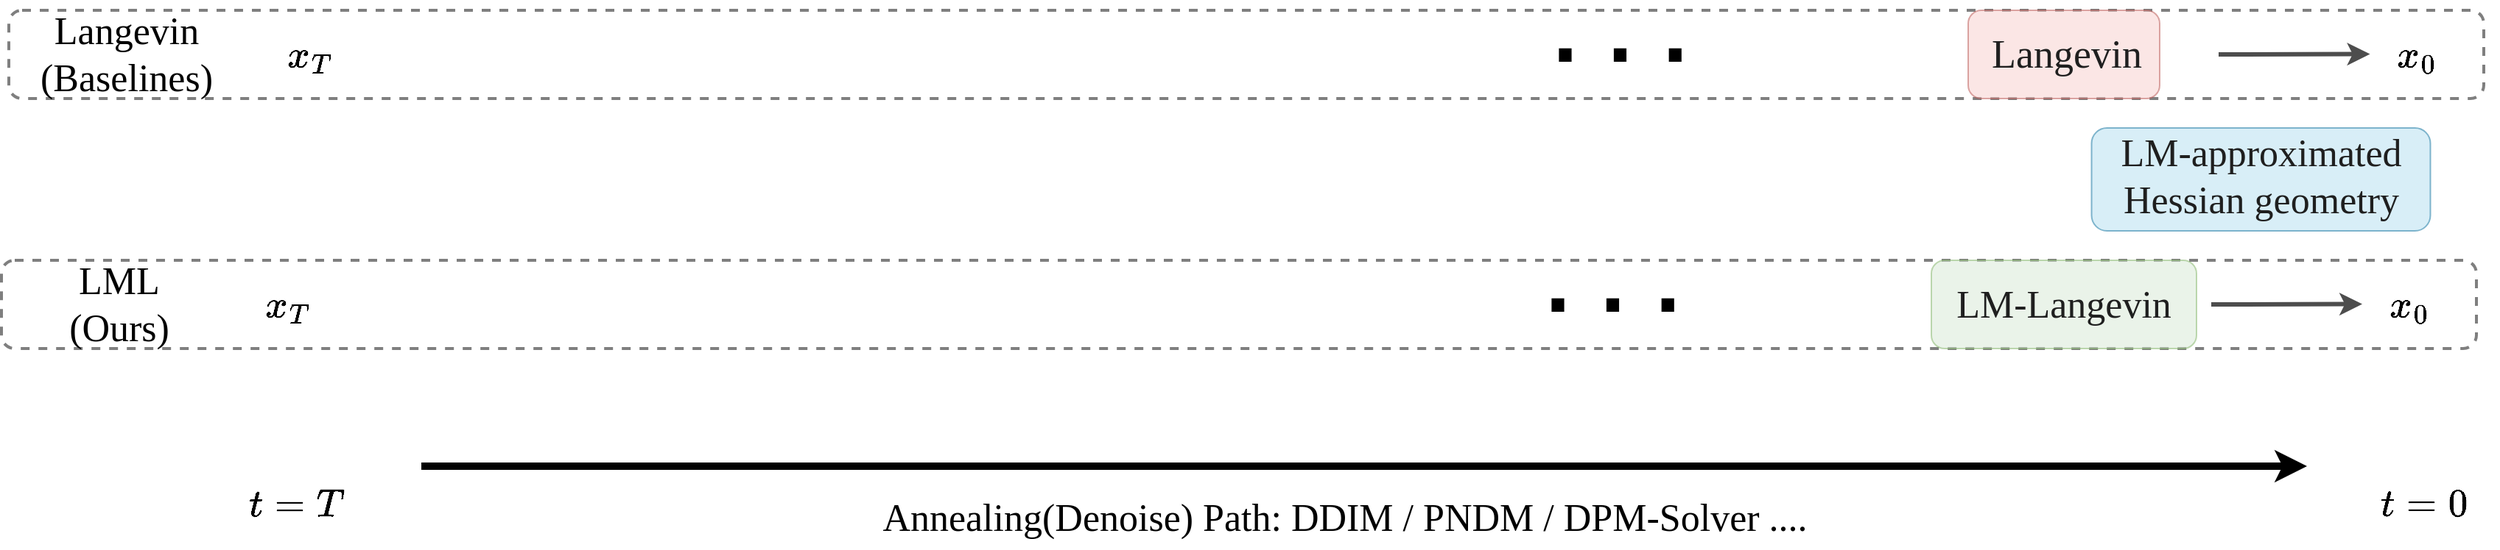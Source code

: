 <mxfile version="24.8.6">
  <diagram name="第 1 页" id="lS-i0Gt15iTJMl3-oWpZ">
    <mxGraphModel dx="3376" dy="1066" grid="1" gridSize="10" guides="1" tooltips="1" connect="1" arrows="1" fold="1" page="1" pageScale="1" pageWidth="1654" pageHeight="1169" math="1" shadow="0">
      <root>
        <mxCell id="0" />
        <mxCell id="1" parent="0" />
        <mxCell id="y4yGmVKCfS3PrLfLOZ-u-2" value="" style="rounded=1;whiteSpace=wrap;html=1;fillColor=none;strokeColor=#000000;opacity=50;dashed=1;strokeWidth=2;" parent="1" vertex="1">
          <mxGeometry x="-45" y="340" width="1680" height="60" as="geometry" />
        </mxCell>
        <mxCell id="y4yGmVKCfS3PrLfLOZ-u-14" value="" style="rounded=1;whiteSpace=wrap;html=1;fillColor=none;strokeColor=#000000;opacity=50;dashed=1;strokeWidth=2;" parent="1" vertex="1">
          <mxGeometry x="-40" y="170" width="1680" height="60" as="geometry" />
        </mxCell>
        <mxCell id="tqPr3qISnYxZAip9u7IL-3" value="" style="endArrow=classic;html=1;rounded=0;strokeWidth=5;" parent="1" edge="1">
          <mxGeometry width="50" height="50" relative="1" as="geometry">
            <mxPoint x="240" y="480" as="sourcePoint" />
            <mxPoint x="1520" y="480" as="targetPoint" />
          </mxGeometry>
        </mxCell>
        <mxCell id="tqPr3qISnYxZAip9u7IL-4" value="&lt;font style=&quot;font-size: 26px;&quot;&gt;$$t = T$$&lt;/font&gt;" style="text;html=1;align=center;verticalAlign=middle;whiteSpace=wrap;rounded=0;fontSize=26;fontFamily=Times New Roman;" parent="1" vertex="1">
          <mxGeometry x="90" y="490" width="130" height="30" as="geometry" />
        </mxCell>
        <mxCell id="tqPr3qISnYxZAip9u7IL-5" value="&lt;font style=&quot;font-size: 26px;&quot;&gt;$$t = 0$$&lt;/font&gt;" style="text;html=1;align=center;verticalAlign=middle;whiteSpace=wrap;rounded=0;fontSize=26;fontFamily=Times New Roman;" parent="1" vertex="1">
          <mxGeometry x="1570" y="490" width="60" height="30" as="geometry" />
        </mxCell>
        <mxCell id="tqPr3qISnYxZAip9u7IL-6" value="&lt;font style=&quot;font-size: 26px;&quot;&gt;Annealing(Denoise) Path: DDIM / PNDM / DPM-Solver ....&lt;/font&gt;" style="text;html=1;align=center;verticalAlign=middle;whiteSpace=wrap;rounded=0;fontSize=26;fontFamily=Times New Roman;" parent="1" vertex="1">
          <mxGeometry x="367" y="500" width="1000" height="30" as="geometry" />
        </mxCell>
        <mxCell id="tqPr3qISnYxZAip9u7IL-58" value="&lt;font style=&quot;font-size: 26px;&quot;&gt;$$x_T$$&lt;/font&gt;" style="text;html=1;align=center;verticalAlign=middle;whiteSpace=wrap;rounded=0;fontSize=26;fontFamily=Times New Roman;" parent="1" vertex="1">
          <mxGeometry x="85" y="355" width="130" height="30" as="geometry" />
        </mxCell>
        <mxCell id="y4yGmVKCfS3PrLfLOZ-u-1" value="&lt;font style=&quot;font-size: 26px;&quot;&gt;$$x_T$$&lt;/font&gt;" style="text;html=1;align=center;verticalAlign=middle;whiteSpace=wrap;rounded=0;fontSize=26;fontFamily=Times New Roman;" parent="1" vertex="1">
          <mxGeometry x="100" y="184.99" width="130" height="30" as="geometry" />
        </mxCell>
        <mxCell id="y4yGmVKCfS3PrLfLOZ-u-5" style="edgeStyle=orthogonalEdgeStyle;rounded=0;orthogonalLoop=1;jettySize=auto;html=1;exitX=0.5;exitY=1;exitDx=0;exitDy=0;" parent="1" source="tqPr3qISnYxZAip9u7IL-58" target="tqPr3qISnYxZAip9u7IL-58" edge="1">
          <mxGeometry relative="1" as="geometry" />
        </mxCell>
        <mxCell id="y4yGmVKCfS3PrLfLOZ-u-8" value="&lt;font size=&quot;1&quot; style=&quot;&quot;&gt;&lt;b style=&quot;font-size: 61px;&quot;&gt;&amp;nbsp;· · ·&lt;/b&gt;&lt;/font&gt;" style="text;html=1;align=center;verticalAlign=middle;whiteSpace=wrap;rounded=0;" parent="1" vertex="1">
          <mxGeometry x="972" y="340" width="140" height="60" as="geometry" />
        </mxCell>
        <mxCell id="y4yGmVKCfS3PrLfLOZ-u-9" value="" style="endArrow=classic;html=1;rounded=0;strokeWidth=3;strokeColor=#4D4D4D;" parent="1" edge="1">
          <mxGeometry width="50" height="50" relative="1" as="geometry">
            <mxPoint x="1455" y="370" as="sourcePoint" />
            <mxPoint x="1557.5" y="369.78" as="targetPoint" />
          </mxGeometry>
        </mxCell>
        <mxCell id="y4yGmVKCfS3PrLfLOZ-u-10" value="&lt;font style=&quot;font-size: 26px;&quot;&gt;$$x_0$$&lt;/font&gt;" style="text;html=1;align=center;verticalAlign=middle;whiteSpace=wrap;rounded=0;fontSize=26;fontFamily=Times New Roman;" parent="1" vertex="1">
          <mxGeometry x="1535" y="355" width="110" height="30" as="geometry" />
        </mxCell>
        <mxCell id="y4yGmVKCfS3PrLfLOZ-u-15" value="&lt;div style=&quot;font-size: 26px;&quot;&gt;&lt;font style=&quot;font-size: 26px;&quot;&gt;LML&lt;/font&gt;&lt;/div&gt;&lt;font style=&quot;font-size: 26px;&quot;&gt;(Ours)&lt;/font&gt;" style="text;html=1;align=center;verticalAlign=middle;whiteSpace=wrap;rounded=0;fontSize=26;fontFamily=Times New Roman;" parent="1" vertex="1">
          <mxGeometry x="-15" y="355" width="100" height="30" as="geometry" />
        </mxCell>
        <mxCell id="ADp_13OqhtLV6-jOQkto-5" value="&lt;font size=&quot;1&quot; style=&quot;&quot;&gt;&lt;b style=&quot;font-size: 61px;&quot;&gt;&amp;nbsp;· · ·&lt;/b&gt;&lt;/font&gt;" style="text;html=1;align=center;verticalAlign=middle;whiteSpace=wrap;rounded=0;" parent="1" vertex="1">
          <mxGeometry x="977.25" y="170" width="140" height="60" as="geometry" />
        </mxCell>
        <mxCell id="ADp_13OqhtLV6-jOQkto-6" value="" style="endArrow=classic;html=1;rounded=0;strokeWidth=3;strokeColor=#4D4D4D;" parent="1" edge="1">
          <mxGeometry width="50" height="50" relative="1" as="geometry">
            <mxPoint x="1460" y="200" as="sourcePoint" />
            <mxPoint x="1562.75" y="199.78" as="targetPoint" />
          </mxGeometry>
        </mxCell>
        <mxCell id="ADp_13OqhtLV6-jOQkto-7" value="&lt;div style=&quot;font-size: 26px;&quot;&gt;&lt;span style=&quot;font-size: 26px;&quot;&gt;Langevin&lt;/span&gt;&lt;/div&gt;&lt;div style=&quot;font-size: 26px;&quot;&gt;&lt;span style=&quot;font-size: 26px;&quot;&gt;(Baselines)&lt;/span&gt;&lt;/div&gt;" style="text;html=1;align=center;verticalAlign=middle;whiteSpace=wrap;rounded=0;fontSize=26;fontFamily=Times New Roman;" parent="1" vertex="1">
          <mxGeometry x="-10" y="184.99" width="100" height="30" as="geometry" />
        </mxCell>
        <mxCell id="ADp_13OqhtLV6-jOQkto-8" value="&lt;font style=&quot;font-size: 26px;&quot;&gt;$$x_0$$&lt;/font&gt;" style="text;html=1;align=center;verticalAlign=middle;whiteSpace=wrap;rounded=0;fontSize=26;fontFamily=Times New Roman;" parent="1" vertex="1">
          <mxGeometry x="1540" y="184.99" width="110" height="30" as="geometry" />
        </mxCell>
        <mxCell id="E4KFlrZBZKq98RAmflxi-3" value="" style="group" vertex="1" connectable="0" parent="1">
          <mxGeometry x="1265" y="340" width="180" height="60" as="geometry" />
        </mxCell>
        <mxCell id="E4KFlrZBZKq98RAmflxi-4" value="" style="rounded=1;whiteSpace=wrap;html=1;fillColor=#d5e8d4;strokeColor=#82b366;opacity=50;" vertex="1" parent="E4KFlrZBZKq98RAmflxi-3">
          <mxGeometry width="180" height="60" as="geometry" />
        </mxCell>
        <mxCell id="E4KFlrZBZKq98RAmflxi-5" value="&lt;span style=&quot;color: rgb(31, 31, 31); text-align: left; font-size: 26px;&quot;&gt;LM-Langevin&lt;/span&gt;" style="rounded=1;whiteSpace=wrap;html=1;fillColor=none;strokeColor=none;opacity=30;gradientColor=none;fontFamily=Times New Roman;" vertex="1" parent="E4KFlrZBZKq98RAmflxi-3">
          <mxGeometry x="10" y="6.87" width="160" height="46.25" as="geometry" />
        </mxCell>
        <mxCell id="E4KFlrZBZKq98RAmflxi-7" value="" style="group" vertex="1" connectable="0" parent="1">
          <mxGeometry x="1290" y="170" width="130" height="60" as="geometry" />
        </mxCell>
        <mxCell id="tqPr3qISnYxZAip9u7IL-50" value="" style="rounded=1;whiteSpace=wrap;html=1;fillColor=#f8cecc;strokeColor=#b85450;opacity=50;" parent="E4KFlrZBZKq98RAmflxi-7" vertex="1">
          <mxGeometry width="130" height="60" as="geometry" />
        </mxCell>
        <mxCell id="tqPr3qISnYxZAip9u7IL-51" value="&lt;span style=&quot;color: rgb(31, 31, 31); text-align: left; font-size: 27px;&quot;&gt;Langevin&lt;/span&gt;" style="rounded=1;whiteSpace=wrap;html=1;fillColor=none;strokeColor=none;opacity=30;gradientColor=none;fontFamily=Times New Roman;" parent="E4KFlrZBZKq98RAmflxi-7" vertex="1">
          <mxGeometry x="2.5" y="6.87" width="127.5" height="46.25" as="geometry" />
        </mxCell>
        <mxCell id="E4KFlrZBZKq98RAmflxi-8" value="" style="group" vertex="1" connectable="0" parent="1">
          <mxGeometry x="1340" y="250" width="297.5" height="70" as="geometry" />
        </mxCell>
        <mxCell id="tqPr3qISnYxZAip9u7IL-52" value="" style="rounded=1;whiteSpace=wrap;html=1;fillColor=#b1ddf0;strokeColor=#10739e;opacity=50;" parent="E4KFlrZBZKq98RAmflxi-8" vertex="1">
          <mxGeometry x="33.75" width="230" height="70" as="geometry" />
        </mxCell>
        <mxCell id="tqPr3qISnYxZAip9u7IL-53" value="&lt;span style=&quot;color: rgb(31, 31, 31); text-align: left; font-size: 26px;&quot;&gt;LM-approximated&lt;/span&gt;&lt;div style=&quot;font-size: 26px;&quot;&gt;&lt;span style=&quot;color: rgb(31, 31, 31); text-align: left;&quot;&gt;Hessian geometry&lt;/span&gt;&lt;/div&gt;" style="rounded=1;whiteSpace=wrap;html=1;fillColor=none;strokeColor=none;opacity=30;gradientColor=none;fontFamily=Times New Roman;" parent="E4KFlrZBZKq98RAmflxi-8" vertex="1">
          <mxGeometry y="9.38" width="297.5" height="46.25" as="geometry" />
        </mxCell>
      </root>
    </mxGraphModel>
  </diagram>
</mxfile>
